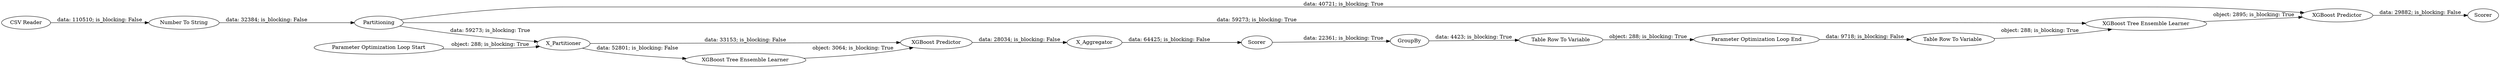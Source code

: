 digraph {
	"2983740012821796043_156" [label=X_Partitioner]
	"2983740012821796043_147" [label=GroupBy]
	"2983740012821796043_1" [label="CSV Reader"]
	"2983740012821796043_4" [label=Partitioning]
	"2983740012821796043_151" [label="Table Row To Variable"]
	"2983740012821796043_3" [label="Number To String"]
	"2983740012821796043_146" [label=Scorer]
	"2983740012821796043_6" [label="XGBoost Predictor"]
	"2983740012821796043_157" [label=X_Aggregator]
	"2983740012821796043_153" [label="XGBoost Tree Ensemble Learner"]
	"2983740012821796043_152" [label="Table Row To Variable"]
	"2983740012821796043_158" [label="XGBoost Tree Ensemble Learner"]
	"2983740012821796043_159" [label="Parameter Optimization Loop Start"]
	"2983740012821796043_150" [label="Parameter Optimization Loop End"]
	"2983740012821796043_155" [label=Scorer]
	"2983740012821796043_154" [label="XGBoost Predictor"]
	"2983740012821796043_159" -> "2983740012821796043_156" [label="object: 288; is_blocking: True"]
	"2983740012821796043_151" -> "2983740012821796043_150" [label="object: 288; is_blocking: True"]
	"2983740012821796043_4" -> "2983740012821796043_156" [label="data: 59273; is_blocking: True"]
	"2983740012821796043_154" -> "2983740012821796043_155" [label="data: 29882; is_blocking: False"]
	"2983740012821796043_156" -> "2983740012821796043_158" [label="data: 52801; is_blocking: False"]
	"2983740012821796043_158" -> "2983740012821796043_6" [label="object: 3064; is_blocking: True"]
	"2983740012821796043_3" -> "2983740012821796043_4" [label="data: 32384; is_blocking: False"]
	"2983740012821796043_152" -> "2983740012821796043_153" [label="object: 288; is_blocking: True"]
	"2983740012821796043_156" -> "2983740012821796043_6" [label="data: 33153; is_blocking: False"]
	"2983740012821796043_4" -> "2983740012821796043_153" [label="data: 59273; is_blocking: True"]
	"2983740012821796043_6" -> "2983740012821796043_157" [label="data: 28034; is_blocking: False"]
	"2983740012821796043_150" -> "2983740012821796043_152" [label="data: 9718; is_blocking: False"]
	"2983740012821796043_4" -> "2983740012821796043_154" [label="data: 40721; is_blocking: True"]
	"2983740012821796043_153" -> "2983740012821796043_154" [label="object: 2895; is_blocking: True"]
	"2983740012821796043_157" -> "2983740012821796043_146" [label="data: 64425; is_blocking: False"]
	"2983740012821796043_146" -> "2983740012821796043_147" [label="data: 22361; is_blocking: True"]
	"2983740012821796043_1" -> "2983740012821796043_3" [label="data: 110510; is_blocking: False"]
	"2983740012821796043_147" -> "2983740012821796043_151" [label="data: 4423; is_blocking: True"]
	rankdir=LR
}
